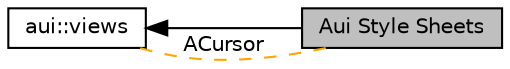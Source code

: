 digraph "Aui Style Sheets"
{
  edge [fontname="Helvetica",fontsize="10",labelfontname="Helvetica",labelfontsize="10"];
  node [fontname="Helvetica",fontsize="10",shape=box];
  rankdir=LR;
  Node2 [label="aui::views",height=0.2,width=0.4,color="black", fillcolor="white", style="filled",URL="$group__views.html",tooltip="Graphical User Interface library."];
  Node1 [label="Aui Style Sheets",height=0.2,width=0.4,color="black", fillcolor="grey75", style="filled", fontcolor="black",tooltip="CSS-like styling system."];
  Node2->Node1 [shape=plaintext, dir="back", style="solid"];
  Node1->Node2 [shape=plaintext, label="ACursor", color="orange", dir="none", style="dashed"];
}
